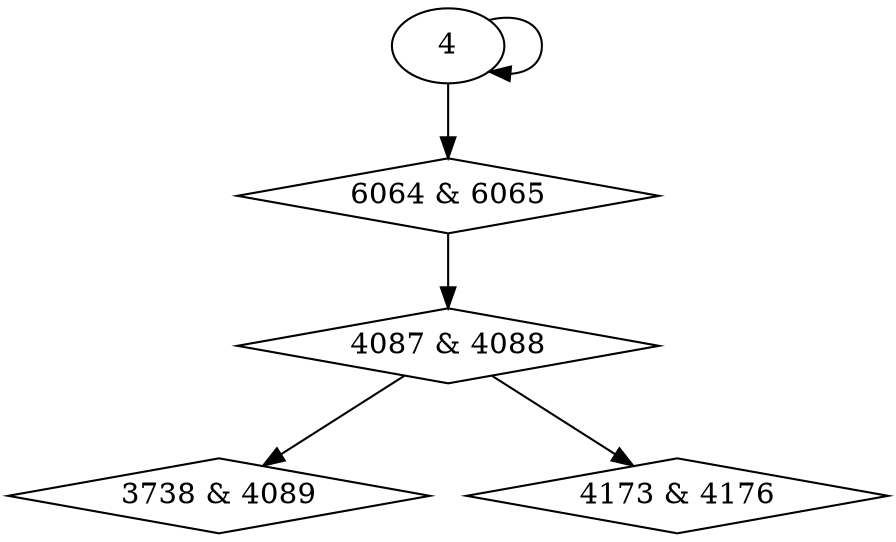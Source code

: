 digraph {
0 [label = "3738 & 4089", shape = diamond];
1 [label = "4087 & 4088", shape = diamond];
2 [label = "4173 & 4176", shape = diamond];
3 [label = "6064 & 6065", shape = diamond];
1 -> 0;
3 -> 1;
1 -> 2;
4 -> 3;
4 -> 4;
}
